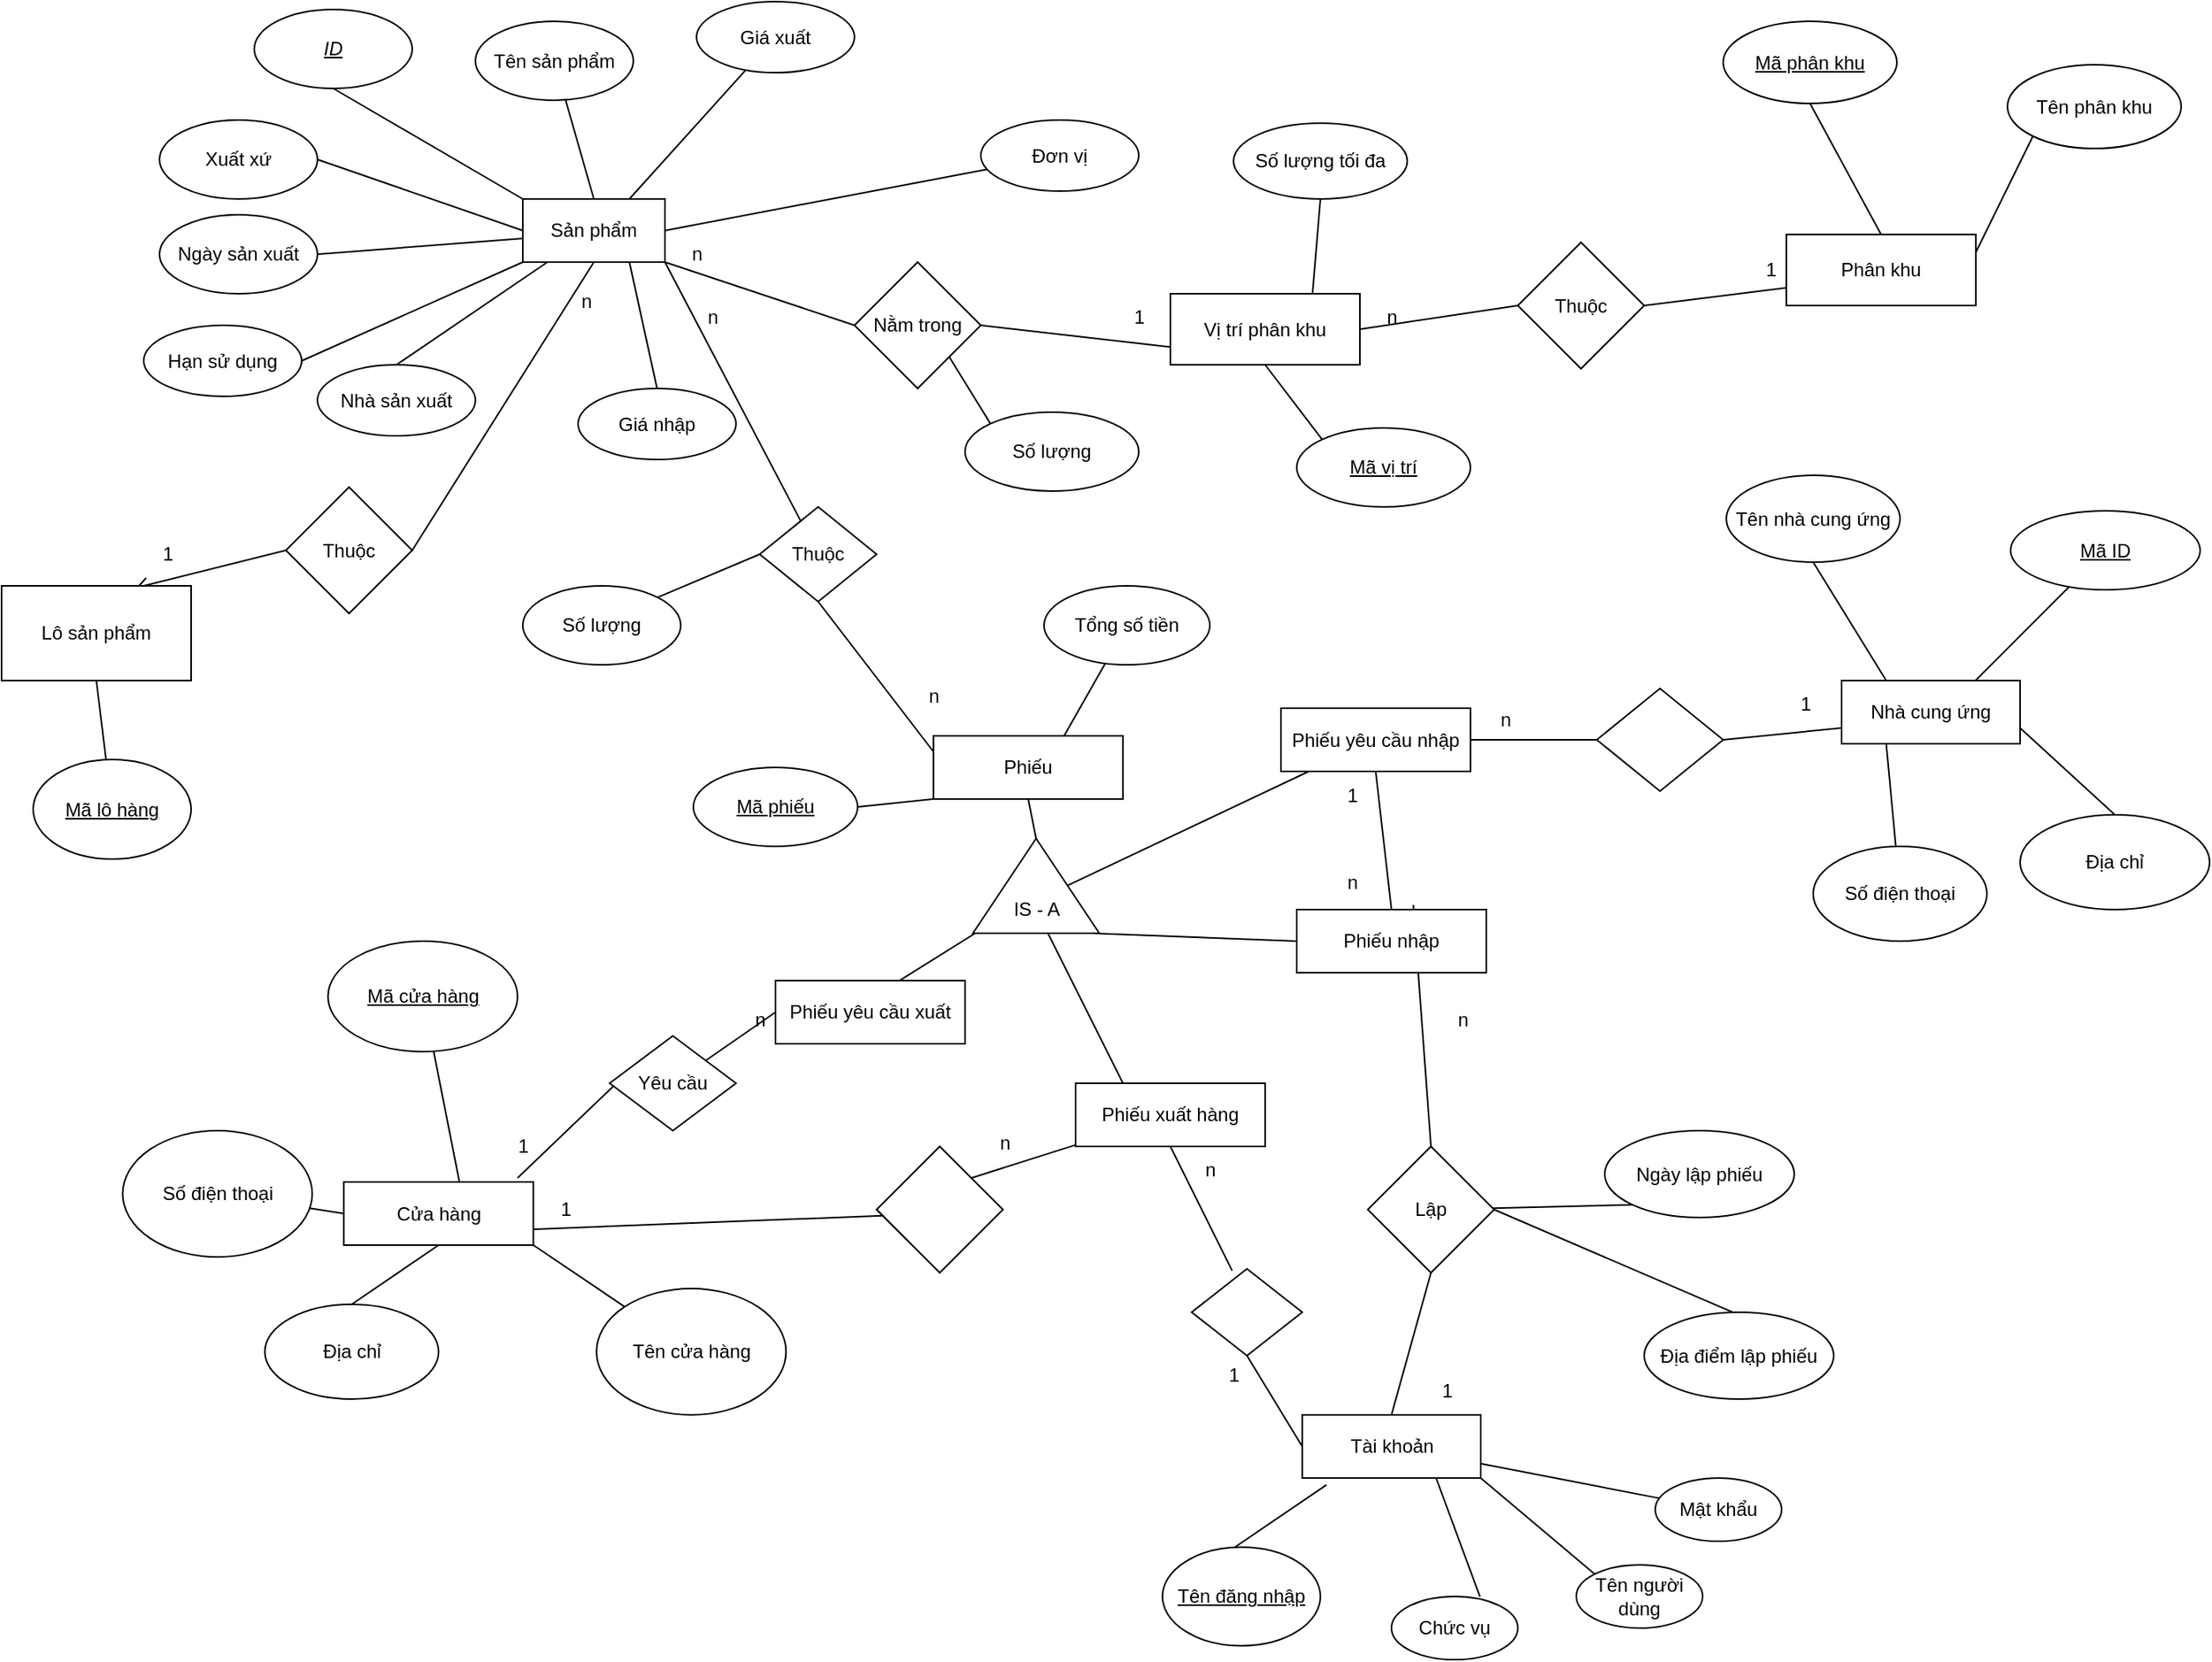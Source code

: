 <mxfile version="20.6.0" type="device"><diagram id="iwSXesFWMZJYlzsVGKOd" name="Trang-1"><mxGraphModel dx="2761" dy="1146" grid="1" gridSize="10" guides="1" tooltips="1" connect="1" arrows="1" fold="1" page="1" pageScale="1" pageWidth="827" pageHeight="1169" math="0" shadow="0"><root><mxCell id="0"/><mxCell id="1" parent="0"/><mxCell id="i5mNq45_ILi-J4bscvYL-20" style="edgeStyle=none;rounded=0;orthogonalLoop=1;jettySize=auto;html=1;exitX=0.5;exitY=0;exitDx=0;exitDy=0;endArrow=none;endFill=0;" parent="1" source="i5mNq45_ILi-J4bscvYL-1" target="i5mNq45_ILi-J4bscvYL-11" edge="1"><mxGeometry relative="1" as="geometry"/></mxCell><mxCell id="i5mNq45_ILi-J4bscvYL-31" style="edgeStyle=none;rounded=0;orthogonalLoop=1;jettySize=auto;html=1;exitX=0.75;exitY=0;exitDx=0;exitDy=0;endArrow=none;endFill=0;" parent="1" source="i5mNq45_ILi-J4bscvYL-1" target="i5mNq45_ILi-J4bscvYL-25" edge="1"><mxGeometry relative="1" as="geometry"/></mxCell><mxCell id="i5mNq45_ILi-J4bscvYL-33" style="edgeStyle=none;rounded=0;orthogonalLoop=1;jettySize=auto;html=1;exitX=1;exitY=0.5;exitDx=0;exitDy=0;endArrow=none;endFill=0;" parent="1" source="i5mNq45_ILi-J4bscvYL-1" target="i5mNq45_ILi-J4bscvYL-26" edge="1"><mxGeometry relative="1" as="geometry"><mxPoint x="453.793" y="200.517" as="targetPoint"/></mxGeometry></mxCell><mxCell id="i5mNq45_ILi-J4bscvYL-40" style="edgeStyle=none;rounded=0;orthogonalLoop=1;jettySize=auto;html=1;exitX=1;exitY=1;exitDx=0;exitDy=0;entryX=0;entryY=0.5;entryDx=0;entryDy=0;endArrow=none;endFill=0;" parent="1" source="i5mNq45_ILi-J4bscvYL-1" target="i5mNq45_ILi-J4bscvYL-39" edge="1"><mxGeometry relative="1" as="geometry"/></mxCell><mxCell id="i5mNq45_ILi-J4bscvYL-57" style="edgeStyle=none;rounded=0;orthogonalLoop=1;jettySize=auto;html=1;exitX=1;exitY=1;exitDx=0;exitDy=0;endArrow=none;endFill=0;" parent="1" source="i5mNq45_ILi-J4bscvYL-1" target="i5mNq45_ILi-J4bscvYL-55" edge="1"><mxGeometry relative="1" as="geometry"/></mxCell><mxCell id="3nDwYYSznrRnHbzAOsSU-6" style="edgeStyle=none;rounded=0;orthogonalLoop=1;jettySize=auto;html=1;exitX=0.5;exitY=1;exitDx=0;exitDy=0;endArrow=none;endFill=0;entryX=1;entryY=0.5;entryDx=0;entryDy=0;" parent="1" source="i5mNq45_ILi-J4bscvYL-1" target="3nDwYYSznrRnHbzAOsSU-7" edge="1"><mxGeometry relative="1" as="geometry"><mxPoint x="97.973" y="430" as="targetPoint"/></mxGeometry></mxCell><mxCell id="i5mNq45_ILi-J4bscvYL-1" value="Sản phẩm" style="rounded=0;whiteSpace=wrap;html=1;" parent="1" vertex="1"><mxGeometry x="160" y="225" width="90" height="40" as="geometry"/></mxCell><mxCell id="i5mNq45_ILi-J4bscvYL-62" style="edgeStyle=none;rounded=0;orthogonalLoop=1;jettySize=auto;html=1;exitX=0.615;exitY=-0.074;exitDx=0;exitDy=0;entryX=0.5;entryY=0;entryDx=0;entryDy=0;endArrow=none;endFill=0;exitPerimeter=0;" parent="1" source="i5mNq45_ILi-J4bscvYL-88" target="i5mNq45_ILi-J4bscvYL-61" edge="1"><mxGeometry relative="1" as="geometry"/></mxCell><mxCell id="i5mNq45_ILi-J4bscvYL-87" style="edgeStyle=none;rounded=0;orthogonalLoop=1;jettySize=auto;html=1;exitX=0.5;exitY=1;exitDx=0;exitDy=0;endArrow=none;endFill=0;" parent="1" source="i5mNq45_ILi-J4bscvYL-2" target="i5mNq45_ILi-J4bscvYL-70" edge="1"><mxGeometry relative="1" as="geometry"/></mxCell><mxCell id="i5mNq45_ILi-J4bscvYL-2" value="Phiếu" style="rounded=0;whiteSpace=wrap;html=1;" parent="1" vertex="1"><mxGeometry x="420" y="565" width="120" height="40" as="geometry"/></mxCell><mxCell id="i5mNq45_ILi-J4bscvYL-36" style="edgeStyle=none;rounded=0;orthogonalLoop=1;jettySize=auto;html=1;exitX=1;exitY=0.5;exitDx=0;exitDy=0;entryX=0;entryY=0.5;entryDx=0;entryDy=0;endArrow=none;endFill=0;" parent="1" source="i5mNq45_ILi-J4bscvYL-3" target="i5mNq45_ILi-J4bscvYL-35" edge="1"><mxGeometry relative="1" as="geometry"/></mxCell><mxCell id="i5mNq45_ILi-J4bscvYL-44" style="edgeStyle=none;rounded=0;orthogonalLoop=1;jettySize=auto;html=1;exitX=0.75;exitY=0;exitDx=0;exitDy=0;entryX=0.5;entryY=1;entryDx=0;entryDy=0;endArrow=none;endFill=0;" parent="1" source="i5mNq45_ILi-J4bscvYL-3" target="i5mNq45_ILi-J4bscvYL-43" edge="1"><mxGeometry relative="1" as="geometry"/></mxCell><mxCell id="i5mNq45_ILi-J4bscvYL-50" style="edgeStyle=none;rounded=0;orthogonalLoop=1;jettySize=auto;html=1;exitX=0.5;exitY=1;exitDx=0;exitDy=0;entryX=0;entryY=0;entryDx=0;entryDy=0;endArrow=none;endFill=0;" parent="1" source="i5mNq45_ILi-J4bscvYL-3" target="i5mNq45_ILi-J4bscvYL-49" edge="1"><mxGeometry relative="1" as="geometry"/></mxCell><mxCell id="i5mNq45_ILi-J4bscvYL-3" value="Vị trí phân khu" style="rounded=0;whiteSpace=wrap;html=1;" parent="1" vertex="1"><mxGeometry x="570" y="285" width="120" height="45" as="geometry"/></mxCell><mxCell id="i5mNq45_ILi-J4bscvYL-83" style="edgeStyle=none;rounded=0;orthogonalLoop=1;jettySize=auto;html=1;exitX=0.613;exitY=0.047;exitDx=0;exitDy=0;endArrow=none;endFill=0;exitPerimeter=0;" parent="1" source="i5mNq45_ILi-J4bscvYL-4" target="i5mNq45_ILi-J4bscvYL-79" edge="1"><mxGeometry relative="1" as="geometry"><mxPoint x="129.28" y="783.57" as="targetPoint"/></mxGeometry></mxCell><mxCell id="i5mNq45_ILi-J4bscvYL-84" style="edgeStyle=none;rounded=0;orthogonalLoop=1;jettySize=auto;html=1;exitX=1;exitY=1;exitDx=0;exitDy=0;endArrow=none;endFill=0;" parent="1" source="i5mNq45_ILi-J4bscvYL-4" target="i5mNq45_ILi-J4bscvYL-80" edge="1"><mxGeometry relative="1" as="geometry"><mxPoint x="235.991" y="965.628" as="targetPoint"/></mxGeometry></mxCell><mxCell id="i5mNq45_ILi-J4bscvYL-85" style="edgeStyle=none;rounded=0;orthogonalLoop=1;jettySize=auto;html=1;entryX=0.5;entryY=0;entryDx=0;entryDy=0;endArrow=none;endFill=0;exitX=0.5;exitY=1;exitDx=0;exitDy=0;" parent="1" source="i5mNq45_ILi-J4bscvYL-4" target="i5mNq45_ILi-J4bscvYL-81" edge="1"><mxGeometry relative="1" as="geometry"><mxPoint x="64.68" y="825" as="sourcePoint"/></mxGeometry></mxCell><mxCell id="i5mNq45_ILi-J4bscvYL-86" style="edgeStyle=none;rounded=0;orthogonalLoop=1;jettySize=auto;html=1;exitX=0;exitY=0.5;exitDx=0;exitDy=0;endArrow=none;endFill=0;" parent="1" source="i5mNq45_ILi-J4bscvYL-4" target="i5mNq45_ILi-J4bscvYL-82" edge="1"><mxGeometry relative="1" as="geometry"/></mxCell><mxCell id="i5mNq45_ILi-J4bscvYL-102" style="edgeStyle=none;rounded=0;orthogonalLoop=1;jettySize=auto;html=1;entryX=0;entryY=0;entryDx=0;entryDy=0;endArrow=none;endFill=0;" parent="1" target="i5mNq45_ILi-J4bscvYL-99" edge="1"><mxGeometry relative="1" as="geometry"><mxPoint x="156.68" y="845" as="sourcePoint"/><mxPoint x="136.68" y="655" as="targetPoint"/></mxGeometry></mxCell><mxCell id="i5mNq45_ILi-J4bscvYL-105" style="edgeStyle=none;rounded=0;orthogonalLoop=1;jettySize=auto;html=1;exitX=1;exitY=0.75;exitDx=0;exitDy=0;endArrow=none;endFill=0;" parent="1" source="i5mNq45_ILi-J4bscvYL-4" edge="1"><mxGeometry relative="1" as="geometry"><mxPoint x="410" y="868" as="targetPoint"/></mxGeometry></mxCell><mxCell id="i5mNq45_ILi-J4bscvYL-4" value="Cửa hàng" style="rounded=0;whiteSpace=wrap;html=1;" parent="1" vertex="1"><mxGeometry x="46.68" y="847.5" width="120" height="40" as="geometry"/></mxCell><mxCell id="i5mNq45_ILi-J4bscvYL-52" style="edgeStyle=none;rounded=0;orthogonalLoop=1;jettySize=auto;html=1;exitX=0.5;exitY=0;exitDx=0;exitDy=0;entryX=0.5;entryY=1;entryDx=0;entryDy=0;endArrow=none;endFill=0;" parent="1" source="i5mNq45_ILi-J4bscvYL-5" target="i5mNq45_ILi-J4bscvYL-51" edge="1"><mxGeometry relative="1" as="geometry"/></mxCell><mxCell id="i5mNq45_ILi-J4bscvYL-54" style="edgeStyle=none;rounded=0;orthogonalLoop=1;jettySize=auto;html=1;exitX=1;exitY=0.25;exitDx=0;exitDy=0;entryX=0;entryY=1;entryDx=0;entryDy=0;endArrow=none;endFill=0;" parent="1" source="i5mNq45_ILi-J4bscvYL-5" target="i5mNq45_ILi-J4bscvYL-53" edge="1"><mxGeometry relative="1" as="geometry"/></mxCell><mxCell id="i5mNq45_ILi-J4bscvYL-5" value="Phân khu" style="rounded=0;whiteSpace=wrap;html=1;" parent="1" vertex="1"><mxGeometry x="960" y="247.5" width="120" height="45" as="geometry"/></mxCell><mxCell id="OMFTEvOMCz1kYWig_8Ma-6" style="edgeStyle=none;rounded=0;orthogonalLoop=1;jettySize=auto;html=1;exitX=1;exitY=1;exitDx=0;exitDy=0;entryX=0;entryY=0;entryDx=0;entryDy=0;endArrow=none;endFill=0;" parent="1" source="i5mNq45_ILi-J4bscvYL-6" target="OMFTEvOMCz1kYWig_8Ma-5" edge="1"><mxGeometry relative="1" as="geometry"/></mxCell><mxCell id="OMFTEvOMCz1kYWig_8Ma-8" style="edgeStyle=none;rounded=0;orthogonalLoop=1;jettySize=auto;html=1;exitX=0.75;exitY=1;exitDx=0;exitDy=0;endArrow=none;endFill=0;" parent="1" source="i5mNq45_ILi-J4bscvYL-6" edge="1"><mxGeometry relative="1" as="geometry"><mxPoint x="766.039" y="1110.154" as="targetPoint"/></mxGeometry></mxCell><mxCell id="i5mNq45_ILi-J4bscvYL-6" value="Tài khoản" style="rounded=0;whiteSpace=wrap;html=1;" parent="1" vertex="1"><mxGeometry x="653.5" y="995" width="113" height="40" as="geometry"/></mxCell><mxCell id="i5mNq45_ILi-J4bscvYL-10" style="rounded=0;orthogonalLoop=1;jettySize=auto;html=1;exitX=0.5;exitY=1;exitDx=0;exitDy=0;entryX=0;entryY=0;entryDx=0;entryDy=0;endArrow=none;endFill=0;" parent="1" source="i5mNq45_ILi-J4bscvYL-9" target="i5mNq45_ILi-J4bscvYL-1" edge="1"><mxGeometry relative="1" as="geometry"/></mxCell><mxCell id="i5mNq45_ILi-J4bscvYL-9" value="&lt;i&gt;&lt;u&gt;ID&lt;/u&gt;&lt;/i&gt;" style="ellipse;whiteSpace=wrap;html=1;" parent="1" vertex="1"><mxGeometry x="-10" y="105" width="100" height="50" as="geometry"/></mxCell><mxCell id="i5mNq45_ILi-J4bscvYL-11" value="Tên sản phẩm" style="ellipse;whiteSpace=wrap;html=1;" parent="1" vertex="1"><mxGeometry x="130" y="112.5" width="100" height="50" as="geometry"/></mxCell><mxCell id="i5mNq45_ILi-J4bscvYL-15" style="rounded=0;orthogonalLoop=1;jettySize=auto;html=1;exitX=1;exitY=0.5;exitDx=0;exitDy=0;entryX=0;entryY=0.5;entryDx=0;entryDy=0;endArrow=none;endFill=0;" parent="1" source="i5mNq45_ILi-J4bscvYL-12" target="i5mNq45_ILi-J4bscvYL-1" edge="1"><mxGeometry relative="1" as="geometry"/></mxCell><mxCell id="i5mNq45_ILi-J4bscvYL-12" value="Xuất xứ" style="ellipse;whiteSpace=wrap;html=1;" parent="1" vertex="1"><mxGeometry x="-70" y="175" width="100" height="50" as="geometry"/></mxCell><mxCell id="i5mNq45_ILi-J4bscvYL-16" style="rounded=0;orthogonalLoop=1;jettySize=auto;html=1;exitX=1;exitY=0.5;exitDx=0;exitDy=0;endArrow=none;endFill=0;" parent="1" source="i5mNq45_ILi-J4bscvYL-13" edge="1"><mxGeometry relative="1" as="geometry"><mxPoint x="160" y="250" as="targetPoint"/></mxGeometry></mxCell><mxCell id="i5mNq45_ILi-J4bscvYL-13" value="Ngày sản xuất" style="ellipse;whiteSpace=wrap;html=1;" parent="1" vertex="1"><mxGeometry x="-70" y="235" width="100" height="50" as="geometry"/></mxCell><mxCell id="i5mNq45_ILi-J4bscvYL-17" style="rounded=0;orthogonalLoop=1;jettySize=auto;html=1;exitX=1;exitY=0.5;exitDx=0;exitDy=0;endArrow=none;endFill=0;" parent="1" source="i5mNq45_ILi-J4bscvYL-14" edge="1"><mxGeometry relative="1" as="geometry"><mxPoint x="160" y="265" as="targetPoint"/></mxGeometry></mxCell><mxCell id="i5mNq45_ILi-J4bscvYL-14" value="Hạn sử dụng" style="ellipse;whiteSpace=wrap;html=1;" parent="1" vertex="1"><mxGeometry x="-80" y="305" width="100" height="45" as="geometry"/></mxCell><mxCell id="i5mNq45_ILi-J4bscvYL-22" style="edgeStyle=none;rounded=0;orthogonalLoop=1;jettySize=auto;html=1;exitX=0.5;exitY=0;exitDx=0;exitDy=0;endArrow=none;endFill=0;" parent="1" source="i5mNq45_ILi-J4bscvYL-21" target="i5mNq45_ILi-J4bscvYL-1" edge="1"><mxGeometry relative="1" as="geometry"/></mxCell><mxCell id="i5mNq45_ILi-J4bscvYL-21" value="Nhà sản xuất" style="ellipse;whiteSpace=wrap;html=1;" parent="1" vertex="1"><mxGeometry x="30" y="330" width="100" height="45" as="geometry"/></mxCell><mxCell id="i5mNq45_ILi-J4bscvYL-23" style="edgeStyle=none;rounded=0;orthogonalLoop=1;jettySize=auto;html=1;endArrow=none;endFill=0;entryX=0.75;entryY=1;entryDx=0;entryDy=0;exitX=0.5;exitY=0;exitDx=0;exitDy=0;" parent="1" source="i5mNq45_ILi-J4bscvYL-24" target="i5mNq45_ILi-J4bscvYL-1" edge="1"><mxGeometry relative="1" as="geometry"><mxPoint x="228" y="335" as="sourcePoint"/><mxPoint x="217.727" y="275" as="targetPoint"/></mxGeometry></mxCell><mxCell id="i5mNq45_ILi-J4bscvYL-24" value="Giá nhập" style="ellipse;whiteSpace=wrap;html=1;" parent="1" vertex="1"><mxGeometry x="195" y="345" width="100" height="45" as="geometry"/></mxCell><mxCell id="i5mNq45_ILi-J4bscvYL-25" value="Giá xuất" style="ellipse;whiteSpace=wrap;html=1;" parent="1" vertex="1"><mxGeometry x="270" y="100" width="100" height="45" as="geometry"/></mxCell><mxCell id="i5mNq45_ILi-J4bscvYL-26" value="Đơn vị" style="ellipse;whiteSpace=wrap;html=1;" parent="1" vertex="1"><mxGeometry x="450" y="175" width="100" height="45" as="geometry"/></mxCell><mxCell id="i5mNq45_ILi-J4bscvYL-37" style="edgeStyle=none;rounded=0;orthogonalLoop=1;jettySize=auto;html=1;exitX=1;exitY=0.5;exitDx=0;exitDy=0;entryX=0;entryY=0.75;entryDx=0;entryDy=0;endArrow=none;endFill=0;" parent="1" source="i5mNq45_ILi-J4bscvYL-35" target="i5mNq45_ILi-J4bscvYL-5" edge="1"><mxGeometry relative="1" as="geometry"/></mxCell><mxCell id="i5mNq45_ILi-J4bscvYL-35" value="Thuộc" style="rhombus;whiteSpace=wrap;html=1;" parent="1" vertex="1"><mxGeometry x="790" y="252.5" width="80" height="80" as="geometry"/></mxCell><mxCell id="i5mNq45_ILi-J4bscvYL-75" style="edgeStyle=none;rounded=0;orthogonalLoop=1;jettySize=auto;html=1;exitX=0.25;exitY=0;exitDx=0;exitDy=0;entryX=0.5;entryY=1;entryDx=0;entryDy=0;endArrow=none;endFill=0;" parent="1" source="i5mNq45_ILi-J4bscvYL-38" target="i5mNq45_ILi-J4bscvYL-71" edge="1"><mxGeometry relative="1" as="geometry"/></mxCell><mxCell id="i5mNq45_ILi-J4bscvYL-76" style="edgeStyle=none;rounded=0;orthogonalLoop=1;jettySize=auto;html=1;exitX=0.75;exitY=0;exitDx=0;exitDy=0;endArrow=none;endFill=0;" parent="1" source="i5mNq45_ILi-J4bscvYL-38" target="i5mNq45_ILi-J4bscvYL-72" edge="1"><mxGeometry relative="1" as="geometry"><mxPoint x="1103.4" y="469.95" as="targetPoint"/></mxGeometry></mxCell><mxCell id="i5mNq45_ILi-J4bscvYL-77" style="edgeStyle=none;rounded=0;orthogonalLoop=1;jettySize=auto;html=1;exitX=0.25;exitY=1;exitDx=0;exitDy=0;endArrow=none;endFill=0;" parent="1" source="i5mNq45_ILi-J4bscvYL-38" target="i5mNq45_ILi-J4bscvYL-73" edge="1"><mxGeometry relative="1" as="geometry"/></mxCell><mxCell id="i5mNq45_ILi-J4bscvYL-78" style="edgeStyle=none;rounded=0;orthogonalLoop=1;jettySize=auto;html=1;exitX=1;exitY=0.75;exitDx=0;exitDy=0;entryX=0.5;entryY=0;entryDx=0;entryDy=0;endArrow=none;endFill=0;" parent="1" source="i5mNq45_ILi-J4bscvYL-38" target="i5mNq45_ILi-J4bscvYL-74" edge="1"><mxGeometry relative="1" as="geometry"/></mxCell><mxCell id="i5mNq45_ILi-J4bscvYL-38" value="Nhà cung ứng" style="rounded=0;whiteSpace=wrap;html=1;" parent="1" vertex="1"><mxGeometry x="995" y="530" width="113" height="40" as="geometry"/></mxCell><mxCell id="i5mNq45_ILi-J4bscvYL-41" style="edgeStyle=none;rounded=0;orthogonalLoop=1;jettySize=auto;html=1;exitX=1;exitY=0.5;exitDx=0;exitDy=0;entryX=0;entryY=0.75;entryDx=0;entryDy=0;endArrow=none;endFill=0;" parent="1" source="i5mNq45_ILi-J4bscvYL-39" target="i5mNq45_ILi-J4bscvYL-3" edge="1"><mxGeometry relative="1" as="geometry"/></mxCell><mxCell id="i5mNq45_ILi-J4bscvYL-46" style="edgeStyle=none;rounded=0;orthogonalLoop=1;jettySize=auto;html=1;exitX=1;exitY=1;exitDx=0;exitDy=0;entryX=0;entryY=0;entryDx=0;entryDy=0;endArrow=none;endFill=0;" parent="1" source="i5mNq45_ILi-J4bscvYL-39" target="i5mNq45_ILi-J4bscvYL-45" edge="1"><mxGeometry relative="1" as="geometry"/></mxCell><mxCell id="i5mNq45_ILi-J4bscvYL-39" value="Nằm trong" style="rhombus;whiteSpace=wrap;html=1;" parent="1" vertex="1"><mxGeometry x="370" y="265" width="80" height="80" as="geometry"/></mxCell><mxCell id="i5mNq45_ILi-J4bscvYL-42" style="edgeStyle=none;rounded=0;orthogonalLoop=1;jettySize=auto;html=1;exitX=0.5;exitY=1;exitDx=0;exitDy=0;endArrow=none;endFill=0;" parent="1" source="i5mNq45_ILi-J4bscvYL-26" target="i5mNq45_ILi-J4bscvYL-26" edge="1"><mxGeometry relative="1" as="geometry"/></mxCell><mxCell id="i5mNq45_ILi-J4bscvYL-43" value="Số lượng tối đa" style="ellipse;whiteSpace=wrap;html=1;" parent="1" vertex="1"><mxGeometry x="610" y="177" width="110" height="48" as="geometry"/></mxCell><mxCell id="i5mNq45_ILi-J4bscvYL-45" value="Số lượng" style="ellipse;whiteSpace=wrap;html=1;" parent="1" vertex="1"><mxGeometry x="440" y="360" width="110" height="50" as="geometry"/></mxCell><mxCell id="i5mNq45_ILi-J4bscvYL-49" value="&lt;u&gt;Mã vị trí&lt;/u&gt;" style="ellipse;whiteSpace=wrap;html=1;" parent="1" vertex="1"><mxGeometry x="650" y="370" width="110" height="50" as="geometry"/></mxCell><mxCell id="i5mNq45_ILi-J4bscvYL-51" value="&lt;u&gt;Mã phân khu&lt;/u&gt;" style="ellipse;whiteSpace=wrap;html=1;" parent="1" vertex="1"><mxGeometry x="920" y="112.5" width="110" height="52" as="geometry"/></mxCell><mxCell id="i5mNq45_ILi-J4bscvYL-53" value="Tên phân khu" style="ellipse;whiteSpace=wrap;html=1;" parent="1" vertex="1"><mxGeometry x="1100" y="140" width="110" height="53" as="geometry"/></mxCell><mxCell id="i5mNq45_ILi-J4bscvYL-58" style="edgeStyle=none;rounded=0;orthogonalLoop=1;jettySize=auto;html=1;exitX=0.5;exitY=1;exitDx=0;exitDy=0;entryX=0;entryY=0.25;entryDx=0;entryDy=0;endArrow=none;endFill=0;" parent="1" source="i5mNq45_ILi-J4bscvYL-55" target="i5mNq45_ILi-J4bscvYL-2" edge="1"><mxGeometry relative="1" as="geometry"/></mxCell><mxCell id="i5mNq45_ILi-J4bscvYL-60" style="edgeStyle=none;rounded=0;orthogonalLoop=1;jettySize=auto;html=1;exitX=0;exitY=0.5;exitDx=0;exitDy=0;entryX=1;entryY=0;entryDx=0;entryDy=0;endArrow=none;endFill=0;" parent="1" source="i5mNq45_ILi-J4bscvYL-55" target="i5mNq45_ILi-J4bscvYL-59" edge="1"><mxGeometry relative="1" as="geometry"/></mxCell><mxCell id="i5mNq45_ILi-J4bscvYL-55" value="Thuộc" style="rhombus;whiteSpace=wrap;html=1;" parent="1" vertex="1"><mxGeometry x="310" y="420" width="74" height="60" as="geometry"/></mxCell><mxCell id="i5mNq45_ILi-J4bscvYL-56" style="edgeStyle=none;rounded=0;orthogonalLoop=1;jettySize=auto;html=1;exitX=0.5;exitY=1;exitDx=0;exitDy=0;endArrow=none;endFill=0;" parent="1" source="i5mNq45_ILi-J4bscvYL-24" target="i5mNq45_ILi-J4bscvYL-24" edge="1"><mxGeometry relative="1" as="geometry"/></mxCell><mxCell id="i5mNq45_ILi-J4bscvYL-59" value="Số lượng" style="ellipse;whiteSpace=wrap;html=1;" parent="1" vertex="1"><mxGeometry x="160" y="470" width="100" height="50" as="geometry"/></mxCell><mxCell id="i5mNq45_ILi-J4bscvYL-63" style="edgeStyle=none;rounded=0;orthogonalLoop=1;jettySize=auto;html=1;exitX=0.5;exitY=1;exitDx=0;exitDy=0;entryX=0.5;entryY=0;entryDx=0;entryDy=0;endArrow=none;endFill=0;" parent="1" source="i5mNq45_ILi-J4bscvYL-61" target="i5mNq45_ILi-J4bscvYL-6" edge="1"><mxGeometry relative="1" as="geometry"/></mxCell><mxCell id="i5mNq45_ILi-J4bscvYL-66" style="edgeStyle=none;rounded=0;orthogonalLoop=1;jettySize=auto;html=1;exitX=1;exitY=0.5;exitDx=0;exitDy=0;entryX=1;entryY=0.5;entryDx=0;entryDy=0;endArrow=none;endFill=0;" parent="1" source="i5mNq45_ILi-J4bscvYL-61" target="i5mNq45_ILi-J4bscvYL-65" edge="1"><mxGeometry relative="1" as="geometry"/></mxCell><mxCell id="i5mNq45_ILi-J4bscvYL-67" style="edgeStyle=none;rounded=0;orthogonalLoop=1;jettySize=auto;html=1;entryX=0;entryY=1;entryDx=0;entryDy=0;endArrow=none;endFill=0;" parent="1" source="i5mNq45_ILi-J4bscvYL-61" target="i5mNq45_ILi-J4bscvYL-64" edge="1"><mxGeometry relative="1" as="geometry"><mxPoint x="780" y="860" as="sourcePoint"/></mxGeometry></mxCell><mxCell id="i5mNq45_ILi-J4bscvYL-61" value="Lập" style="rhombus;whiteSpace=wrap;html=1;" parent="1" vertex="1"><mxGeometry x="695" y="825" width="80" height="80" as="geometry"/></mxCell><mxCell id="i5mNq45_ILi-J4bscvYL-64" value="Ngày lập phiếu" style="ellipse;whiteSpace=wrap;html=1;" parent="1" vertex="1"><mxGeometry x="845" y="815" width="120" height="55" as="geometry"/></mxCell><mxCell id="i5mNq45_ILi-J4bscvYL-65" value="Địa điểm lập phiếu" style="ellipse;whiteSpace=wrap;html=1;" parent="1" vertex="1"><mxGeometry x="870" y="930" width="120" height="55" as="geometry"/></mxCell><mxCell id="i5mNq45_ILi-J4bscvYL-69" style="edgeStyle=none;rounded=0;orthogonalLoop=1;jettySize=auto;html=1;exitX=1;exitY=0.5;exitDx=0;exitDy=0;entryX=0;entryY=1;entryDx=0;entryDy=0;endArrow=none;endFill=0;" parent="1" source="i5mNq45_ILi-J4bscvYL-68" target="i5mNq45_ILi-J4bscvYL-2" edge="1"><mxGeometry relative="1" as="geometry"/></mxCell><mxCell id="i5mNq45_ILi-J4bscvYL-68" value="&lt;u&gt;Mã phiếu&lt;/u&gt;" style="ellipse;whiteSpace=wrap;html=1;" parent="1" vertex="1"><mxGeometry x="268" y="585" width="104" height="50" as="geometry"/></mxCell><mxCell id="i5mNq45_ILi-J4bscvYL-70" value="Tổng số tiền" style="ellipse;whiteSpace=wrap;html=1;" parent="1" vertex="1"><mxGeometry x="490" y="470" width="105" height="50" as="geometry"/></mxCell><mxCell id="i5mNq45_ILi-J4bscvYL-71" value="Tên nhà cung ứng" style="ellipse;whiteSpace=wrap;html=1;" parent="1" vertex="1"><mxGeometry x="922" y="400" width="110" height="55" as="geometry"/></mxCell><mxCell id="i5mNq45_ILi-J4bscvYL-72" value="&lt;u&gt;Mã ID&lt;/u&gt;" style="ellipse;whiteSpace=wrap;html=1;" parent="1" vertex="1"><mxGeometry x="1102" y="422.5" width="120" height="50" as="geometry"/></mxCell><mxCell id="i5mNq45_ILi-J4bscvYL-73" value="Số điện thoại" style="ellipse;whiteSpace=wrap;html=1;" parent="1" vertex="1"><mxGeometry x="977" y="635" width="110" height="60" as="geometry"/></mxCell><mxCell id="i5mNq45_ILi-J4bscvYL-74" value="Địa chỉ" style="ellipse;whiteSpace=wrap;html=1;" parent="1" vertex="1"><mxGeometry x="1108" y="615" width="120" height="60" as="geometry"/></mxCell><mxCell id="i5mNq45_ILi-J4bscvYL-79" value="&lt;u&gt;Mã cửa hàng&lt;/u&gt;" style="ellipse;whiteSpace=wrap;html=1;" parent="1" vertex="1"><mxGeometry x="36.68" y="695" width="120" height="70" as="geometry"/></mxCell><mxCell id="i5mNq45_ILi-J4bscvYL-80" value="Tên cửa hàng" style="ellipse;whiteSpace=wrap;html=1;" parent="1" vertex="1"><mxGeometry x="206.68" y="915" width="120" height="80" as="geometry"/></mxCell><mxCell id="i5mNq45_ILi-J4bscvYL-81" value="Địa chỉ" style="ellipse;whiteSpace=wrap;html=1;" parent="1" vertex="1"><mxGeometry x="-3.32" y="925" width="110" height="60" as="geometry"/></mxCell><mxCell id="i5mNq45_ILi-J4bscvYL-82" value="Số điện thoại" style="ellipse;whiteSpace=wrap;html=1;" parent="1" vertex="1"><mxGeometry x="-93.32" y="815" width="120" height="80" as="geometry"/></mxCell><mxCell id="i5mNq45_ILi-J4bscvYL-93" style="edgeStyle=none;rounded=0;orthogonalLoop=1;jettySize=auto;html=1;exitX=0;exitY=0.5;exitDx=0;exitDy=0;entryX=0;entryY=0.935;entryDx=0;entryDy=0;entryPerimeter=0;endArrow=none;endFill=0;" parent="1" source="i5mNq45_ILi-J4bscvYL-88" target="i5mNq45_ILi-J4bscvYL-91" edge="1"><mxGeometry relative="1" as="geometry"/></mxCell><mxCell id="i5mNq45_ILi-J4bscvYL-112" style="edgeStyle=none;rounded=0;orthogonalLoop=1;jettySize=auto;html=1;exitX=1;exitY=0.5;exitDx=0;exitDy=0;entryX=0;entryY=0.5;entryDx=0;entryDy=0;endArrow=none;endFill=0;" parent="1" source="sSRuEbic9Pa_Mt-QUCuK-2" target="i5mNq45_ILi-J4bscvYL-111" edge="1"><mxGeometry relative="1" as="geometry"/></mxCell><mxCell id="sSRuEbic9Pa_Mt-QUCuK-3" style="edgeStyle=none;rounded=0;orthogonalLoop=1;jettySize=auto;html=1;exitX=0.5;exitY=0;exitDx=0;exitDy=0;entryX=0.5;entryY=1;entryDx=0;entryDy=0;startArrow=none;startFill=0;endArrow=none;endFill=0;" edge="1" parent="1" source="i5mNq45_ILi-J4bscvYL-88" target="sSRuEbic9Pa_Mt-QUCuK-2"><mxGeometry relative="1" as="geometry"/></mxCell><mxCell id="i5mNq45_ILi-J4bscvYL-88" value="Phiếu nhập" style="rounded=0;whiteSpace=wrap;html=1;" parent="1" vertex="1"><mxGeometry x="650" y="675" width="120" height="40" as="geometry"/></mxCell><mxCell id="i5mNq45_ILi-J4bscvYL-94" style="edgeStyle=none;rounded=0;orthogonalLoop=1;jettySize=auto;html=1;endArrow=none;endFill=0;entryX=-0.095;entryY=0.817;entryDx=0;entryDy=0;entryPerimeter=0;exitX=0.635;exitY=0.035;exitDx=0;exitDy=0;exitPerimeter=0;" parent="1" source="i5mNq45_ILi-J4bscvYL-89" target="i5mNq45_ILi-J4bscvYL-92" edge="1"><mxGeometry relative="1" as="geometry"><mxPoint x="480" y="710" as="targetPoint"/><mxPoint x="410" y="720" as="sourcePoint"/></mxGeometry></mxCell><mxCell id="OMFTEvOMCz1kYWig_8Ma-10" style="edgeStyle=none;rounded=0;orthogonalLoop=1;jettySize=auto;html=1;exitX=0;exitY=0.5;exitDx=0;exitDy=0;endArrow=none;endFill=0;" parent="1" source="i5mNq45_ILi-J4bscvYL-89" target="i5mNq45_ILi-J4bscvYL-99" edge="1"><mxGeometry relative="1" as="geometry"/></mxCell><mxCell id="i5mNq45_ILi-J4bscvYL-89" value="Phiếu yêu cầu xuất" style="rounded=0;whiteSpace=wrap;html=1;" parent="1" vertex="1"><mxGeometry x="320" y="720" width="120" height="40" as="geometry"/></mxCell><mxCell id="i5mNq45_ILi-J4bscvYL-95" style="edgeStyle=none;rounded=0;orthogonalLoop=1;jettySize=auto;html=1;exitX=0.25;exitY=0;exitDx=0;exitDy=0;endArrow=none;endFill=0;" parent="1" source="i5mNq45_ILi-J4bscvYL-90" target="i5mNq45_ILi-J4bscvYL-92" edge="1"><mxGeometry relative="1" as="geometry"><mxPoint x="480" y="710" as="targetPoint"/></mxGeometry></mxCell><mxCell id="OMFTEvOMCz1kYWig_8Ma-14" style="edgeStyle=none;rounded=0;orthogonalLoop=1;jettySize=auto;html=1;exitX=0.5;exitY=1;exitDx=0;exitDy=0;entryX=0.366;entryY=0.022;entryDx=0;entryDy=0;entryPerimeter=0;endArrow=none;endFill=0;" parent="1" source="i5mNq45_ILi-J4bscvYL-90" target="OMFTEvOMCz1kYWig_8Ma-13" edge="1"><mxGeometry relative="1" as="geometry"/></mxCell><mxCell id="i5mNq45_ILi-J4bscvYL-90" value="Phiếu xuất hàng" style="rounded=0;whiteSpace=wrap;html=1;" parent="1" vertex="1"><mxGeometry x="510" y="785" width="120" height="40" as="geometry"/></mxCell><mxCell id="i5mNq45_ILi-J4bscvYL-98" style="edgeStyle=none;rounded=0;orthogonalLoop=1;jettySize=auto;html=1;exitX=1;exitY=0.5;exitDx=0;exitDy=0;entryX=0.5;entryY=1;entryDx=0;entryDy=0;endArrow=none;endFill=0;" parent="1" source="i5mNq45_ILi-J4bscvYL-91" target="i5mNq45_ILi-J4bscvYL-2" edge="1"><mxGeometry relative="1" as="geometry"/></mxCell><mxCell id="i5mNq45_ILi-J4bscvYL-91" value="&lt;h2&gt;&lt;br&gt;&lt;/h2&gt;" style="triangle;whiteSpace=wrap;html=1;rotation=-90;gradientColor=none;" parent="1" vertex="1"><mxGeometry x="455" y="620" width="60" height="80" as="geometry"/></mxCell><mxCell id="i5mNq45_ILi-J4bscvYL-92" value="IS - A" style="text;html=1;align=center;verticalAlign=middle;resizable=0;points=[];autosize=1;strokeColor=none;fillColor=none;" parent="1" vertex="1"><mxGeometry x="460" y="660" width="50" height="30" as="geometry"/></mxCell><mxCell id="i5mNq45_ILi-J4bscvYL-99" value="Yêu cầu" style="rhombus;whiteSpace=wrap;html=1;gradientColor=none;" parent="1" vertex="1"><mxGeometry x="215" y="755" width="80" height="60" as="geometry"/></mxCell><mxCell id="i5mNq45_ILi-J4bscvYL-106" style="edgeStyle=none;rounded=0;orthogonalLoop=1;jettySize=auto;html=1;exitX=1;exitY=0;exitDx=0;exitDy=0;endArrow=none;endFill=0;" parent="1" source="i5mNq45_ILi-J4bscvYL-104" target="i5mNq45_ILi-J4bscvYL-90" edge="1"><mxGeometry relative="1" as="geometry"/></mxCell><mxCell id="i5mNq45_ILi-J4bscvYL-104" value="" style="rhombus;whiteSpace=wrap;html=1;gradientColor=none;" parent="1" vertex="1"><mxGeometry x="384" y="825" width="80" height="80" as="geometry"/></mxCell><mxCell id="i5mNq45_ILi-J4bscvYL-113" style="edgeStyle=none;rounded=0;orthogonalLoop=1;jettySize=auto;html=1;entryX=0;entryY=0.75;entryDx=0;entryDy=0;endArrow=none;endFill=0;exitX=1;exitY=0.5;exitDx=0;exitDy=0;" parent="1" source="i5mNq45_ILi-J4bscvYL-111" target="i5mNq45_ILi-J4bscvYL-38" edge="1"><mxGeometry relative="1" as="geometry"><mxPoint x="902" y="597.5" as="sourcePoint"/></mxGeometry></mxCell><mxCell id="i5mNq45_ILi-J4bscvYL-111" value="" style="rhombus;whiteSpace=wrap;html=1;gradientColor=none;" parent="1" vertex="1"><mxGeometry x="840" y="535" width="80" height="65" as="geometry"/></mxCell><mxCell id="M9vHqGr2wEyRWloP0x55-3" value="1" style="text;html=1;align=center;verticalAlign=middle;resizable=0;points=[];autosize=1;strokeColor=none;fillColor=none;" parent="1" vertex="1"><mxGeometry x="171.68" y="850" width="30" height="30" as="geometry"/></mxCell><mxCell id="M9vHqGr2wEyRWloP0x55-4" value="n" style="text;html=1;align=center;verticalAlign=middle;resizable=0;points=[];autosize=1;strokeColor=none;fillColor=none;" parent="1" vertex="1"><mxGeometry x="450" y="807.5" width="30" height="30" as="geometry"/></mxCell><mxCell id="M9vHqGr2wEyRWloP0x55-5" value="1" style="text;html=1;align=center;verticalAlign=middle;resizable=0;points=[];autosize=1;strokeColor=none;fillColor=none;" parent="1" vertex="1"><mxGeometry x="144.68" y="810" width="30" height="30" as="geometry"/></mxCell><mxCell id="M9vHqGr2wEyRWloP0x55-6" value="n" style="text;html=1;align=center;verticalAlign=middle;resizable=0;points=[];autosize=1;strokeColor=none;fillColor=none;" parent="1" vertex="1"><mxGeometry x="295" y="730" width="30" height="30" as="geometry"/></mxCell><mxCell id="M9vHqGr2wEyRWloP0x55-7" value="1" style="text;html=1;align=center;verticalAlign=middle;resizable=0;points=[];autosize=1;strokeColor=none;fillColor=none;" parent="1" vertex="1"><mxGeometry x="730" y="965" width="30" height="30" as="geometry"/></mxCell><mxCell id="M9vHqGr2wEyRWloP0x55-8" value="n" style="text;html=1;align=center;verticalAlign=middle;resizable=0;points=[];autosize=1;strokeColor=none;fillColor=none;" parent="1" vertex="1"><mxGeometry x="766.5" y="540" width="30" height="30" as="geometry"/></mxCell><mxCell id="M9vHqGr2wEyRWloP0x55-9" value="1" style="text;html=1;align=center;verticalAlign=middle;resizable=0;points=[];autosize=1;strokeColor=none;fillColor=none;" parent="1" vertex="1"><mxGeometry x="957" y="530" width="30" height="30" as="geometry"/></mxCell><mxCell id="M9vHqGr2wEyRWloP0x55-10" value="n" style="text;html=1;align=center;verticalAlign=middle;resizable=0;points=[];autosize=1;strokeColor=none;fillColor=none;" parent="1" vertex="1"><mxGeometry x="740" y="730" width="30" height="30" as="geometry"/></mxCell><mxCell id="M9vHqGr2wEyRWloP0x55-11" value="n" style="text;html=1;align=center;verticalAlign=middle;resizable=0;points=[];autosize=1;strokeColor=none;fillColor=none;" parent="1" vertex="1"><mxGeometry x="405" y="525" width="30" height="30" as="geometry"/></mxCell><mxCell id="M9vHqGr2wEyRWloP0x55-12" value="n" style="text;html=1;align=center;verticalAlign=middle;resizable=0;points=[];autosize=1;strokeColor=none;fillColor=none;" parent="1" vertex="1"><mxGeometry x="265" y="285" width="30" height="30" as="geometry"/></mxCell><mxCell id="M9vHqGr2wEyRWloP0x55-13" value="n" style="text;html=1;align=center;verticalAlign=middle;resizable=0;points=[];autosize=1;strokeColor=none;fillColor=none;" parent="1" vertex="1"><mxGeometry x="255" y="245" width="30" height="30" as="geometry"/></mxCell><mxCell id="M9vHqGr2wEyRWloP0x55-14" value="1" style="text;html=1;align=center;verticalAlign=middle;resizable=0;points=[];autosize=1;strokeColor=none;fillColor=none;" parent="1" vertex="1"><mxGeometry x="535" y="285" width="30" height="30" as="geometry"/></mxCell><mxCell id="M9vHqGr2wEyRWloP0x55-15" value="n" style="text;html=1;align=center;verticalAlign=middle;resizable=0;points=[];autosize=1;strokeColor=none;fillColor=none;" parent="1" vertex="1"><mxGeometry x="695" y="285" width="30" height="30" as="geometry"/></mxCell><mxCell id="M9vHqGr2wEyRWloP0x55-16" value="1" style="text;html=1;align=center;verticalAlign=middle;resizable=0;points=[];autosize=1;strokeColor=none;fillColor=none;" parent="1" vertex="1"><mxGeometry x="935" y="255" width="30" height="30" as="geometry"/></mxCell><mxCell id="OMFTEvOMCz1kYWig_8Ma-2" style="rounded=0;orthogonalLoop=1;jettySize=auto;html=1;exitX=0;exitY=0.5;exitDx=0;exitDy=0;entryX=0.136;entryY=1.108;entryDx=0;entryDy=0;endArrow=none;endFill=0;entryPerimeter=0;" parent="1" source="OMFTEvOMCz1kYWig_8Ma-1" target="i5mNq45_ILi-J4bscvYL-6" edge="1"><mxGeometry relative="1" as="geometry"/></mxCell><mxCell id="OMFTEvOMCz1kYWig_8Ma-1" value="&lt;u&gt;Tên đăng nhập&lt;/u&gt;" style="ellipse;whiteSpace=wrap;html=1;" parent="1" vertex="1"><mxGeometry x="565" y="1078.75" width="100" height="62.5" as="geometry"/></mxCell><mxCell id="OMFTEvOMCz1kYWig_8Ma-4" value="" style="edgeStyle=none;rounded=0;orthogonalLoop=1;jettySize=auto;html=1;endArrow=none;endFill=0;" parent="1" source="OMFTEvOMCz1kYWig_8Ma-3" target="i5mNq45_ILi-J4bscvYL-6" edge="1"><mxGeometry relative="1" as="geometry"/></mxCell><mxCell id="OMFTEvOMCz1kYWig_8Ma-3" value="Mật khẩu" style="ellipse;whiteSpace=wrap;html=1;" parent="1" vertex="1"><mxGeometry x="877" y="1035" width="80" height="40" as="geometry"/></mxCell><mxCell id="OMFTEvOMCz1kYWig_8Ma-5" value="Tên người dùng" style="ellipse;whiteSpace=wrap;html=1;" parent="1" vertex="1"><mxGeometry x="827" y="1090" width="80" height="40" as="geometry"/></mxCell><mxCell id="OMFTEvOMCz1kYWig_8Ma-7" value="Chức vụ" style="ellipse;whiteSpace=wrap;html=1;" parent="1" vertex="1"><mxGeometry x="710" y="1110" width="80" height="40" as="geometry"/></mxCell><mxCell id="OMFTEvOMCz1kYWig_8Ma-11" style="edgeStyle=none;rounded=0;orthogonalLoop=1;jettySize=auto;html=1;exitX=0;exitY=1;exitDx=0;exitDy=0;entryX=0;entryY=0.5;entryDx=0;entryDy=0;endArrow=none;endFill=0;" parent="1" source="i5mNq45_ILi-J4bscvYL-104" target="i5mNq45_ILi-J4bscvYL-104" edge="1"><mxGeometry relative="1" as="geometry"/></mxCell><mxCell id="OMFTEvOMCz1kYWig_8Ma-15" style="edgeStyle=none;rounded=0;orthogonalLoop=1;jettySize=auto;html=1;exitX=0.5;exitY=1;exitDx=0;exitDy=0;entryX=0;entryY=0.5;entryDx=0;entryDy=0;endArrow=none;endFill=0;" parent="1" source="OMFTEvOMCz1kYWig_8Ma-13" target="i5mNq45_ILi-J4bscvYL-6" edge="1"><mxGeometry relative="1" as="geometry"/></mxCell><mxCell id="OMFTEvOMCz1kYWig_8Ma-13" value="" style="rhombus;whiteSpace=wrap;html=1;" parent="1" vertex="1"><mxGeometry x="583.5" y="902.5" width="70" height="55" as="geometry"/></mxCell><mxCell id="OMFTEvOMCz1kYWig_8Ma-16" value="1" style="text;html=1;align=center;verticalAlign=middle;resizable=0;points=[];autosize=1;strokeColor=none;fillColor=none;" parent="1" vertex="1"><mxGeometry x="595" y="955" width="30" height="30" as="geometry"/></mxCell><mxCell id="OMFTEvOMCz1kYWig_8Ma-17" value="n" style="text;html=1;align=center;verticalAlign=middle;resizable=0;points=[];autosize=1;strokeColor=none;fillColor=none;" parent="1" vertex="1"><mxGeometry x="580" y="825" width="30" height="30" as="geometry"/></mxCell><mxCell id="3nDwYYSznrRnHbzAOsSU-4" style="rounded=0;orthogonalLoop=1;jettySize=auto;html=1;exitX=0.5;exitY=1;exitDx=0;exitDy=0;endArrow=none;endFill=0;" parent="1" source="3nDwYYSznrRnHbzAOsSU-1" target="3nDwYYSznrRnHbzAOsSU-3" edge="1"><mxGeometry relative="1" as="geometry"/></mxCell><mxCell id="3nDwYYSznrRnHbzAOsSU-1" value="Lô sản phẩm" style="rounded=0;whiteSpace=wrap;html=1;" parent="1" vertex="1"><mxGeometry x="-170" y="470" width="120" height="60" as="geometry"/></mxCell><mxCell id="3nDwYYSznrRnHbzAOsSU-3" value="&lt;u&gt;Mã lô hàng&lt;/u&gt;" style="ellipse;whiteSpace=wrap;html=1;" parent="1" vertex="1"><mxGeometry x="-150" y="580" width="100" height="63" as="geometry"/></mxCell><mxCell id="3nDwYYSznrRnHbzAOsSU-8" style="edgeStyle=none;rounded=0;orthogonalLoop=1;jettySize=auto;html=1;exitX=0;exitY=0.5;exitDx=0;exitDy=0;entryX=0.75;entryY=0;entryDx=0;entryDy=0;endArrow=none;endFill=0;" parent="1" source="3nDwYYSznrRnHbzAOsSU-7" target="3nDwYYSznrRnHbzAOsSU-1" edge="1"><mxGeometry relative="1" as="geometry"/></mxCell><mxCell id="3nDwYYSznrRnHbzAOsSU-7" value="Thuộc" style="rhombus;whiteSpace=wrap;html=1;" parent="1" vertex="1"><mxGeometry x="10" y="407.5" width="80" height="80" as="geometry"/></mxCell><mxCell id="3nDwYYSznrRnHbzAOsSU-9" value="n" style="text;html=1;align=center;verticalAlign=middle;resizable=0;points=[];autosize=1;strokeColor=none;fillColor=none;" parent="1" vertex="1"><mxGeometry x="185" y="275" width="30" height="30" as="geometry"/></mxCell><mxCell id="3nDwYYSznrRnHbzAOsSU-11" value="" style="edgeStyle=none;rounded=0;orthogonalLoop=1;jettySize=auto;html=1;endArrow=none;endFill=0;" parent="1" source="3nDwYYSznrRnHbzAOsSU-10" target="3nDwYYSznrRnHbzAOsSU-1" edge="1"><mxGeometry relative="1" as="geometry"/></mxCell><mxCell id="sSRuEbic9Pa_Mt-QUCuK-1" style="edgeStyle=none;rounded=0;orthogonalLoop=1;jettySize=auto;html=1;endArrow=none;endFill=0;entryX=0.901;entryY=-0.011;entryDx=0;entryDy=0;entryPerimeter=0;" edge="1" parent="1" source="sSRuEbic9Pa_Mt-QUCuK-2" target="i5mNq45_ILi-J4bscvYL-92"><mxGeometry relative="1" as="geometry"><mxPoint x="640" y="610" as="sourcePoint"/><mxPoint x="500" y="670" as="targetPoint"/></mxGeometry></mxCell><mxCell id="3nDwYYSznrRnHbzAOsSU-10" value="1" style="text;html=1;align=center;verticalAlign=middle;resizable=0;points=[];autosize=1;strokeColor=none;fillColor=none;" parent="1" vertex="1"><mxGeometry x="-80" y="435" width="30" height="30" as="geometry"/></mxCell><mxCell id="sSRuEbic9Pa_Mt-QUCuK-2" value="Phiếu yêu cầu nhập" style="rounded=0;whiteSpace=wrap;html=1;" vertex="1" parent="1"><mxGeometry x="640" y="547.5" width="120" height="40" as="geometry"/></mxCell><mxCell id="sSRuEbic9Pa_Mt-QUCuK-4" value="1" style="text;html=1;align=center;verticalAlign=middle;resizable=0;points=[];autosize=1;strokeColor=none;fillColor=none;" vertex="1" parent="1"><mxGeometry x="670" y="587.5" width="30" height="30" as="geometry"/></mxCell><mxCell id="sSRuEbic9Pa_Mt-QUCuK-7" value="n" style="text;html=1;align=center;verticalAlign=middle;resizable=0;points=[];autosize=1;strokeColor=none;fillColor=none;" vertex="1" parent="1"><mxGeometry x="670" y="643" width="30" height="30" as="geometry"/></mxCell></root></mxGraphModel></diagram></mxfile>